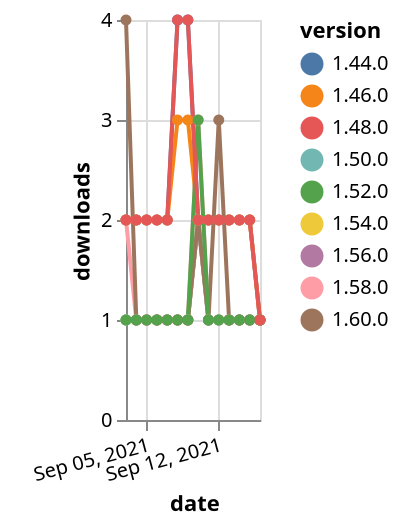 {"$schema": "https://vega.github.io/schema/vega-lite/v5.json", "description": "A simple bar chart with embedded data.", "data": {"values": [{"date": "2021-09-03", "total": 163, "delta": 1, "version": "1.56.0"}, {"date": "2021-09-04", "total": 164, "delta": 1, "version": "1.56.0"}, {"date": "2021-09-05", "total": 165, "delta": 1, "version": "1.56.0"}, {"date": "2021-09-06", "total": 166, "delta": 1, "version": "1.56.0"}, {"date": "2021-09-07", "total": 167, "delta": 1, "version": "1.56.0"}, {"date": "2021-09-08", "total": 168, "delta": 1, "version": "1.56.0"}, {"date": "2021-09-09", "total": 169, "delta": 1, "version": "1.56.0"}, {"date": "2021-09-10", "total": 171, "delta": 2, "version": "1.56.0"}, {"date": "2021-09-11", "total": 172, "delta": 1, "version": "1.56.0"}, {"date": "2021-09-12", "total": 173, "delta": 1, "version": "1.56.0"}, {"date": "2021-09-13", "total": 174, "delta": 1, "version": "1.56.0"}, {"date": "2021-09-14", "total": 175, "delta": 1, "version": "1.56.0"}, {"date": "2021-09-15", "total": 176, "delta": 1, "version": "1.56.0"}, {"date": "2021-09-16", "total": 177, "delta": 1, "version": "1.56.0"}, {"date": "2021-09-03", "total": 178, "delta": 1, "version": "1.54.0"}, {"date": "2021-09-04", "total": 179, "delta": 1, "version": "1.54.0"}, {"date": "2021-09-05", "total": 180, "delta": 1, "version": "1.54.0"}, {"date": "2021-09-06", "total": 181, "delta": 1, "version": "1.54.0"}, {"date": "2021-09-07", "total": 182, "delta": 1, "version": "1.54.0"}, {"date": "2021-09-08", "total": 183, "delta": 1, "version": "1.54.0"}, {"date": "2021-09-09", "total": 184, "delta": 1, "version": "1.54.0"}, {"date": "2021-09-10", "total": 186, "delta": 2, "version": "1.54.0"}, {"date": "2021-09-11", "total": 187, "delta": 1, "version": "1.54.0"}, {"date": "2021-09-12", "total": 188, "delta": 1, "version": "1.54.0"}, {"date": "2021-09-13", "total": 189, "delta": 1, "version": "1.54.0"}, {"date": "2021-09-14", "total": 190, "delta": 1, "version": "1.54.0"}, {"date": "2021-09-15", "total": 191, "delta": 1, "version": "1.54.0"}, {"date": "2021-09-16", "total": 192, "delta": 1, "version": "1.54.0"}, {"date": "2021-09-03", "total": 197, "delta": 2, "version": "1.58.0"}, {"date": "2021-09-04", "total": 198, "delta": 1, "version": "1.58.0"}, {"date": "2021-09-05", "total": 199, "delta": 1, "version": "1.58.0"}, {"date": "2021-09-06", "total": 200, "delta": 1, "version": "1.58.0"}, {"date": "2021-09-07", "total": 201, "delta": 1, "version": "1.58.0"}, {"date": "2021-09-08", "total": 202, "delta": 1, "version": "1.58.0"}, {"date": "2021-09-09", "total": 203, "delta": 1, "version": "1.58.0"}, {"date": "2021-09-10", "total": 206, "delta": 3, "version": "1.58.0"}, {"date": "2021-09-11", "total": 207, "delta": 1, "version": "1.58.0"}, {"date": "2021-09-12", "total": 208, "delta": 1, "version": "1.58.0"}, {"date": "2021-09-13", "total": 209, "delta": 1, "version": "1.58.0"}, {"date": "2021-09-14", "total": 210, "delta": 1, "version": "1.58.0"}, {"date": "2021-09-15", "total": 211, "delta": 1, "version": "1.58.0"}, {"date": "2021-09-16", "total": 212, "delta": 1, "version": "1.58.0"}, {"date": "2021-09-03", "total": 245, "delta": 1, "version": "1.50.0"}, {"date": "2021-09-04", "total": 246, "delta": 1, "version": "1.50.0"}, {"date": "2021-09-05", "total": 247, "delta": 1, "version": "1.50.0"}, {"date": "2021-09-06", "total": 248, "delta": 1, "version": "1.50.0"}, {"date": "2021-09-07", "total": 249, "delta": 1, "version": "1.50.0"}, {"date": "2021-09-08", "total": 250, "delta": 1, "version": "1.50.0"}, {"date": "2021-09-09", "total": 251, "delta": 1, "version": "1.50.0"}, {"date": "2021-09-10", "total": 253, "delta": 2, "version": "1.50.0"}, {"date": "2021-09-11", "total": 254, "delta": 1, "version": "1.50.0"}, {"date": "2021-09-12", "total": 255, "delta": 1, "version": "1.50.0"}, {"date": "2021-09-13", "total": 256, "delta": 1, "version": "1.50.0"}, {"date": "2021-09-14", "total": 257, "delta": 1, "version": "1.50.0"}, {"date": "2021-09-15", "total": 258, "delta": 1, "version": "1.50.0"}, {"date": "2021-09-16", "total": 259, "delta": 1, "version": "1.50.0"}, {"date": "2021-09-03", "total": 3055, "delta": 2, "version": "1.44.0"}, {"date": "2021-09-04", "total": 3057, "delta": 2, "version": "1.44.0"}, {"date": "2021-09-05", "total": 3059, "delta": 2, "version": "1.44.0"}, {"date": "2021-09-06", "total": 3061, "delta": 2, "version": "1.44.0"}, {"date": "2021-09-07", "total": 3063, "delta": 2, "version": "1.44.0"}, {"date": "2021-09-08", "total": 3067, "delta": 4, "version": "1.44.0"}, {"date": "2021-09-09", "total": 3071, "delta": 4, "version": "1.44.0"}, {"date": "2021-09-10", "total": 3073, "delta": 2, "version": "1.44.0"}, {"date": "2021-09-11", "total": 3075, "delta": 2, "version": "1.44.0"}, {"date": "2021-09-12", "total": 3077, "delta": 2, "version": "1.44.0"}, {"date": "2021-09-13", "total": 3079, "delta": 2, "version": "1.44.0"}, {"date": "2021-09-14", "total": 3081, "delta": 2, "version": "1.44.0"}, {"date": "2021-09-15", "total": 3083, "delta": 2, "version": "1.44.0"}, {"date": "2021-09-16", "total": 3084, "delta": 1, "version": "1.44.0"}, {"date": "2021-09-03", "total": 126, "delta": 4, "version": "1.60.0"}, {"date": "2021-09-04", "total": 127, "delta": 1, "version": "1.60.0"}, {"date": "2021-09-05", "total": 128, "delta": 1, "version": "1.60.0"}, {"date": "2021-09-06", "total": 129, "delta": 1, "version": "1.60.0"}, {"date": "2021-09-07", "total": 130, "delta": 1, "version": "1.60.0"}, {"date": "2021-09-08", "total": 131, "delta": 1, "version": "1.60.0"}, {"date": "2021-09-09", "total": 132, "delta": 1, "version": "1.60.0"}, {"date": "2021-09-10", "total": 134, "delta": 2, "version": "1.60.0"}, {"date": "2021-09-11", "total": 135, "delta": 1, "version": "1.60.0"}, {"date": "2021-09-12", "total": 138, "delta": 3, "version": "1.60.0"}, {"date": "2021-09-13", "total": 139, "delta": 1, "version": "1.60.0"}, {"date": "2021-09-14", "total": 140, "delta": 1, "version": "1.60.0"}, {"date": "2021-09-15", "total": 141, "delta": 1, "version": "1.60.0"}, {"date": "2021-09-16", "total": 142, "delta": 1, "version": "1.60.0"}, {"date": "2021-09-03", "total": 2555, "delta": 2, "version": "1.46.0"}, {"date": "2021-09-04", "total": 2557, "delta": 2, "version": "1.46.0"}, {"date": "2021-09-05", "total": 2559, "delta": 2, "version": "1.46.0"}, {"date": "2021-09-06", "total": 2561, "delta": 2, "version": "1.46.0"}, {"date": "2021-09-07", "total": 2563, "delta": 2, "version": "1.46.0"}, {"date": "2021-09-08", "total": 2566, "delta": 3, "version": "1.46.0"}, {"date": "2021-09-09", "total": 2569, "delta": 3, "version": "1.46.0"}, {"date": "2021-09-10", "total": 2571, "delta": 2, "version": "1.46.0"}, {"date": "2021-09-11", "total": 2573, "delta": 2, "version": "1.46.0"}, {"date": "2021-09-12", "total": 2575, "delta": 2, "version": "1.46.0"}, {"date": "2021-09-13", "total": 2577, "delta": 2, "version": "1.46.0"}, {"date": "2021-09-14", "total": 2579, "delta": 2, "version": "1.46.0"}, {"date": "2021-09-15", "total": 2581, "delta": 2, "version": "1.46.0"}, {"date": "2021-09-16", "total": 2582, "delta": 1, "version": "1.46.0"}, {"date": "2021-09-03", "total": 337, "delta": 1, "version": "1.52.0"}, {"date": "2021-09-04", "total": 338, "delta": 1, "version": "1.52.0"}, {"date": "2021-09-05", "total": 339, "delta": 1, "version": "1.52.0"}, {"date": "2021-09-06", "total": 340, "delta": 1, "version": "1.52.0"}, {"date": "2021-09-07", "total": 341, "delta": 1, "version": "1.52.0"}, {"date": "2021-09-08", "total": 342, "delta": 1, "version": "1.52.0"}, {"date": "2021-09-09", "total": 343, "delta": 1, "version": "1.52.0"}, {"date": "2021-09-10", "total": 346, "delta": 3, "version": "1.52.0"}, {"date": "2021-09-11", "total": 347, "delta": 1, "version": "1.52.0"}, {"date": "2021-09-12", "total": 348, "delta": 1, "version": "1.52.0"}, {"date": "2021-09-13", "total": 349, "delta": 1, "version": "1.52.0"}, {"date": "2021-09-14", "total": 350, "delta": 1, "version": "1.52.0"}, {"date": "2021-09-15", "total": 351, "delta": 1, "version": "1.52.0"}, {"date": "2021-09-16", "total": 352, "delta": 1, "version": "1.52.0"}, {"date": "2021-09-03", "total": 2451, "delta": 2, "version": "1.48.0"}, {"date": "2021-09-04", "total": 2453, "delta": 2, "version": "1.48.0"}, {"date": "2021-09-05", "total": 2455, "delta": 2, "version": "1.48.0"}, {"date": "2021-09-06", "total": 2457, "delta": 2, "version": "1.48.0"}, {"date": "2021-09-07", "total": 2459, "delta": 2, "version": "1.48.0"}, {"date": "2021-09-08", "total": 2463, "delta": 4, "version": "1.48.0"}, {"date": "2021-09-09", "total": 2467, "delta": 4, "version": "1.48.0"}, {"date": "2021-09-10", "total": 2469, "delta": 2, "version": "1.48.0"}, {"date": "2021-09-11", "total": 2471, "delta": 2, "version": "1.48.0"}, {"date": "2021-09-12", "total": 2473, "delta": 2, "version": "1.48.0"}, {"date": "2021-09-13", "total": 2475, "delta": 2, "version": "1.48.0"}, {"date": "2021-09-14", "total": 2477, "delta": 2, "version": "1.48.0"}, {"date": "2021-09-15", "total": 2479, "delta": 2, "version": "1.48.0"}, {"date": "2021-09-16", "total": 2480, "delta": 1, "version": "1.48.0"}]}, "width": "container", "mark": {"type": "line", "point": {"filled": true}}, "encoding": {"x": {"field": "date", "type": "temporal", "timeUnit": "yearmonthdate", "title": "date", "axis": {"labelAngle": -15}}, "y": {"field": "delta", "type": "quantitative", "title": "downloads"}, "color": {"field": "version", "type": "nominal"}, "tooltip": {"field": "delta"}}}